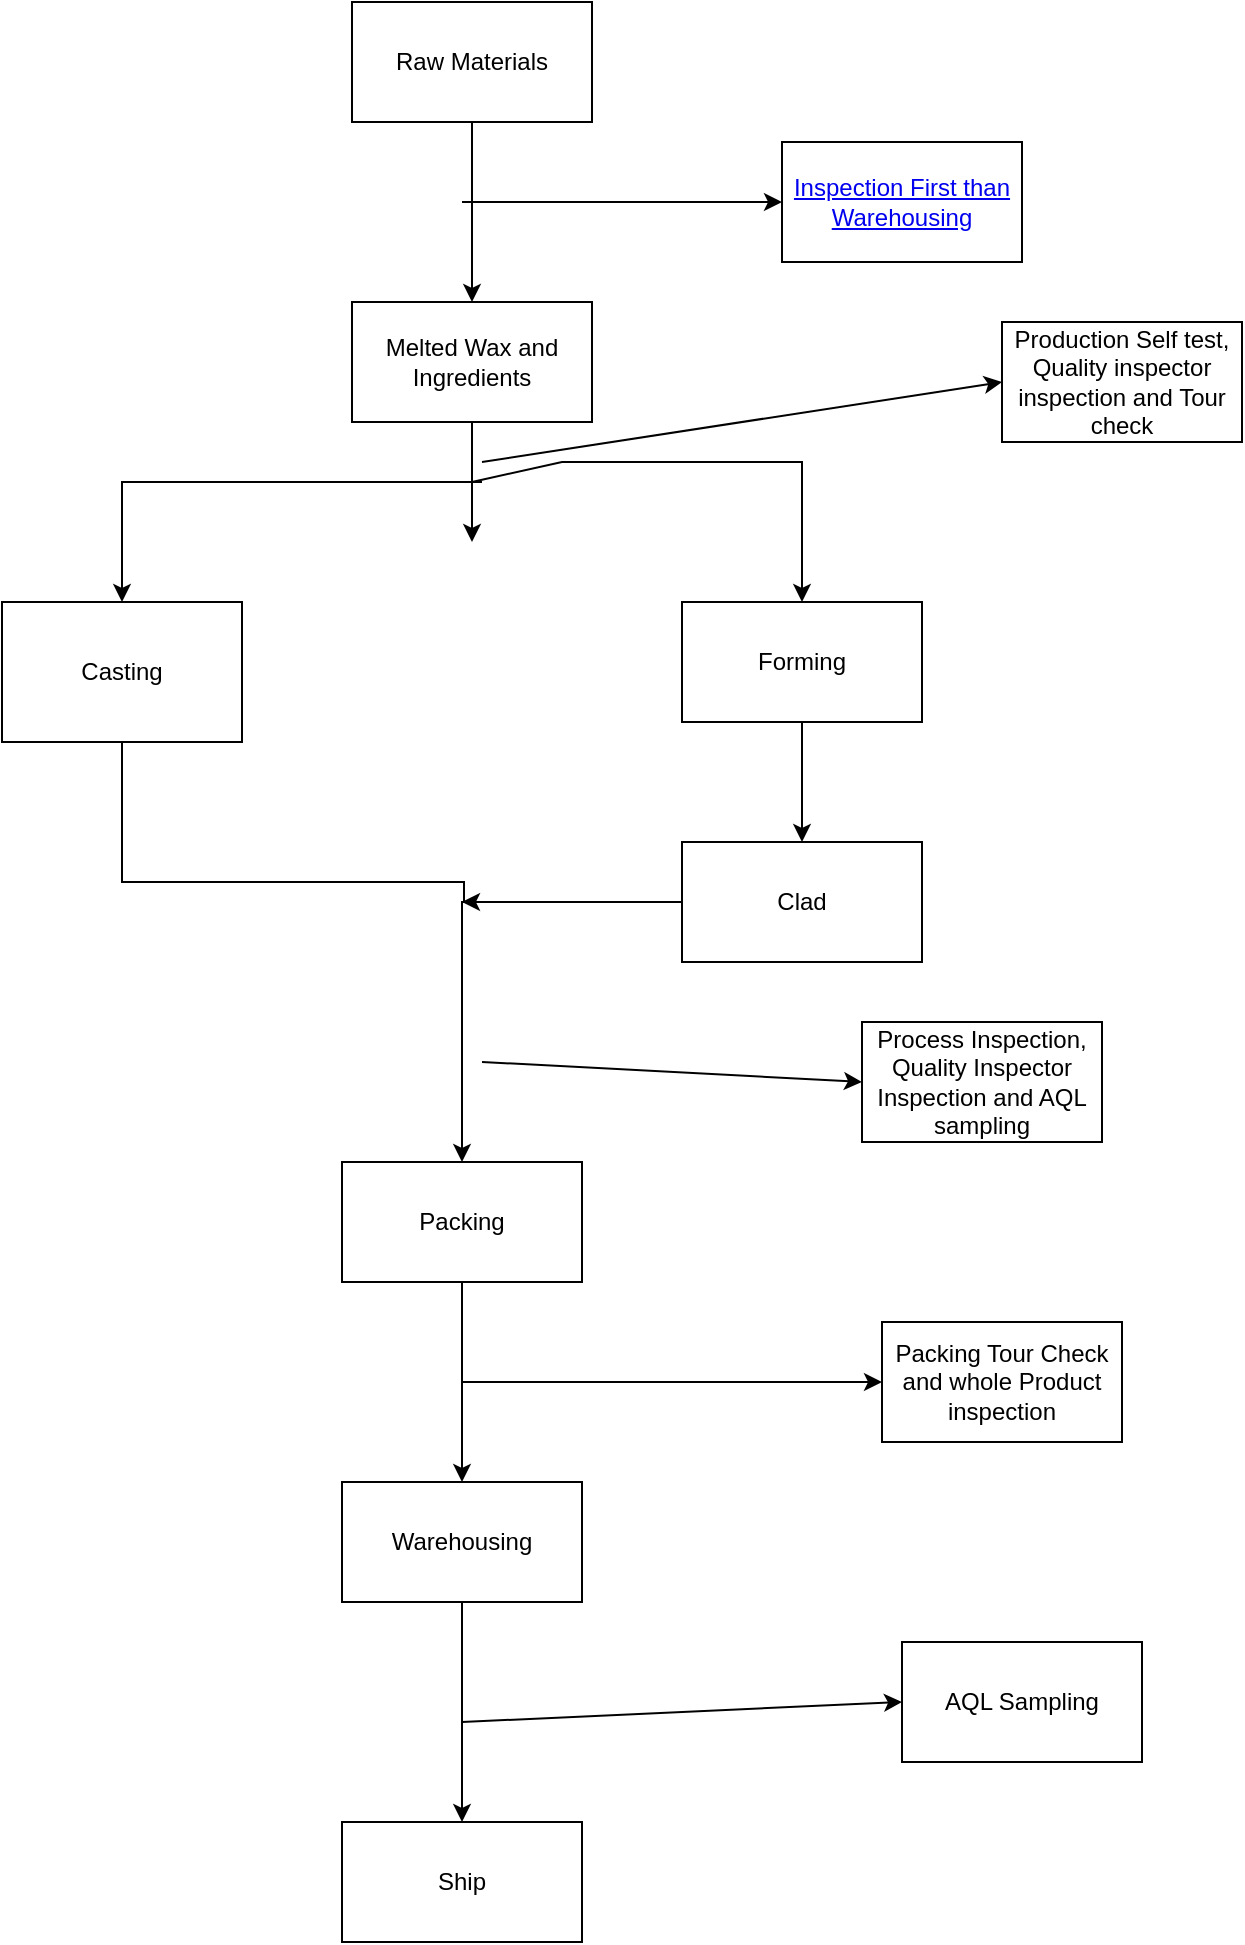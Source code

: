 <mxfile version="26.1.3">
  <diagram name="Page-1" id="Udj7XvtdPMHLShR966YO">
    <mxGraphModel dx="1134" dy="772" grid="1" gridSize="10" guides="1" tooltips="1" connect="1" arrows="1" fold="1" page="1" pageScale="1" pageWidth="850" pageHeight="1100" math="0" shadow="0">
      <root>
        <mxCell id="0" />
        <mxCell id="1" parent="0" />
        <mxCell id="R1bnZ5bymU-rK2gYk2kS-16" value="" style="edgeStyle=orthogonalEdgeStyle;rounded=0;orthogonalLoop=1;jettySize=auto;html=1;" edge="1" parent="1" source="R1bnZ5bymU-rK2gYk2kS-1" target="R1bnZ5bymU-rK2gYk2kS-2">
          <mxGeometry relative="1" as="geometry">
            <Array as="points">
              <mxPoint x="425" y="200" />
              <mxPoint x="425" y="200" />
            </Array>
          </mxGeometry>
        </mxCell>
        <mxCell id="R1bnZ5bymU-rK2gYk2kS-1" value="Raw Materials" style="rounded=0;whiteSpace=wrap;html=1;" vertex="1" parent="1">
          <mxGeometry x="365" y="90" width="120" height="60" as="geometry" />
        </mxCell>
        <mxCell id="R1bnZ5bymU-rK2gYk2kS-2" value="Melted Wax and Ingredients" style="rounded=0;whiteSpace=wrap;html=1;" vertex="1" parent="1">
          <mxGeometry x="365" y="240" width="120" height="60" as="geometry" />
        </mxCell>
        <mxCell id="R1bnZ5bymU-rK2gYk2kS-30" style="edgeStyle=orthogonalEdgeStyle;rounded=0;orthogonalLoop=1;jettySize=auto;html=1;" edge="1" parent="1" source="R1bnZ5bymU-rK2gYk2kS-3">
          <mxGeometry relative="1" as="geometry">
            <mxPoint x="420" y="540" as="targetPoint" />
            <Array as="points">
              <mxPoint x="250" y="530" />
              <mxPoint x="421" y="530" />
            </Array>
          </mxGeometry>
        </mxCell>
        <mxCell id="R1bnZ5bymU-rK2gYk2kS-3" value="Casting" style="rounded=0;whiteSpace=wrap;html=1;" vertex="1" parent="1">
          <mxGeometry x="190" y="390" width="120" height="70" as="geometry" />
        </mxCell>
        <mxCell id="R1bnZ5bymU-rK2gYk2kS-25" value="" style="edgeStyle=orthogonalEdgeStyle;rounded=0;orthogonalLoop=1;jettySize=auto;html=1;" edge="1" parent="1" source="R1bnZ5bymU-rK2gYk2kS-4" target="R1bnZ5bymU-rK2gYk2kS-5">
          <mxGeometry relative="1" as="geometry" />
        </mxCell>
        <mxCell id="R1bnZ5bymU-rK2gYk2kS-4" value="Forming" style="rounded=0;whiteSpace=wrap;html=1;" vertex="1" parent="1">
          <mxGeometry x="530" y="390" width="120" height="60" as="geometry" />
        </mxCell>
        <mxCell id="R1bnZ5bymU-rK2gYk2kS-29" style="edgeStyle=orthogonalEdgeStyle;rounded=0;orthogonalLoop=1;jettySize=auto;html=1;entryX=0.5;entryY=0;entryDx=0;entryDy=0;" edge="1" parent="1" source="R1bnZ5bymU-rK2gYk2kS-5" target="R1bnZ5bymU-rK2gYk2kS-7">
          <mxGeometry relative="1" as="geometry">
            <Array as="points">
              <mxPoint x="420" y="540" />
            </Array>
          </mxGeometry>
        </mxCell>
        <mxCell id="R1bnZ5bymU-rK2gYk2kS-5" value="Clad" style="rounded=0;whiteSpace=wrap;html=1;" vertex="1" parent="1">
          <mxGeometry x="530" y="510" width="120" height="60" as="geometry" />
        </mxCell>
        <mxCell id="R1bnZ5bymU-rK2gYk2kS-33" value="" style="edgeStyle=orthogonalEdgeStyle;rounded=0;orthogonalLoop=1;jettySize=auto;html=1;" edge="1" parent="1" source="R1bnZ5bymU-rK2gYk2kS-7" target="R1bnZ5bymU-rK2gYk2kS-9">
          <mxGeometry relative="1" as="geometry" />
        </mxCell>
        <mxCell id="R1bnZ5bymU-rK2gYk2kS-7" value="Packing" style="rounded=0;whiteSpace=wrap;html=1;" vertex="1" parent="1">
          <mxGeometry x="360" y="670" width="120" height="60" as="geometry" />
        </mxCell>
        <mxCell id="R1bnZ5bymU-rK2gYk2kS-34" value="" style="edgeStyle=orthogonalEdgeStyle;rounded=0;orthogonalLoop=1;jettySize=auto;html=1;" edge="1" parent="1" source="R1bnZ5bymU-rK2gYk2kS-9" target="R1bnZ5bymU-rK2gYk2kS-10">
          <mxGeometry relative="1" as="geometry" />
        </mxCell>
        <mxCell id="R1bnZ5bymU-rK2gYk2kS-9" value="Warehousing" style="rounded=0;whiteSpace=wrap;html=1;" vertex="1" parent="1">
          <mxGeometry x="360" y="830" width="120" height="60" as="geometry" />
        </mxCell>
        <mxCell id="R1bnZ5bymU-rK2gYk2kS-10" value="Ship" style="rounded=0;whiteSpace=wrap;html=1;" vertex="1" parent="1">
          <mxGeometry x="360" y="1000" width="120" height="60" as="geometry" />
        </mxCell>
        <mxCell id="R1bnZ5bymU-rK2gYk2kS-11" value="&lt;a href=&quot;https://github.com/LearningKhimesra/Automated_candle_manufacturing/blob/main/Inspection First than Warehousing&quot;&gt;Inspection First than Warehousing&lt;/a&gt;" style="rounded=0;whiteSpace=wrap;html=1;" vertex="1" parent="1">
          <mxGeometry x="580" y="160" width="120" height="60" as="geometry" />
        </mxCell>
        <mxCell id="R1bnZ5bymU-rK2gYk2kS-12" value="Production Self test, Quality inspector inspection and Tour check" style="rounded=0;whiteSpace=wrap;html=1;" vertex="1" parent="1">
          <mxGeometry x="690" y="250" width="120" height="60" as="geometry" />
        </mxCell>
        <mxCell id="R1bnZ5bymU-rK2gYk2kS-13" value="Process Inspection, Quality Inspector Inspection and AQL sampling" style="rounded=0;whiteSpace=wrap;html=1;" vertex="1" parent="1">
          <mxGeometry x="620" y="600" width="120" height="60" as="geometry" />
        </mxCell>
        <mxCell id="R1bnZ5bymU-rK2gYk2kS-14" value="Packing Tour Check and whole Product inspection" style="rounded=0;whiteSpace=wrap;html=1;" vertex="1" parent="1">
          <mxGeometry x="630" y="750" width="120" height="60" as="geometry" />
        </mxCell>
        <mxCell id="R1bnZ5bymU-rK2gYk2kS-15" value="AQL Sampling" style="rounded=0;whiteSpace=wrap;html=1;" vertex="1" parent="1">
          <mxGeometry x="640" y="910" width="120" height="60" as="geometry" />
        </mxCell>
        <mxCell id="R1bnZ5bymU-rK2gYk2kS-20" value="" style="endArrow=classic;html=1;rounded=0;entryX=0;entryY=0.5;entryDx=0;entryDy=0;" edge="1" parent="1" target="R1bnZ5bymU-rK2gYk2kS-11">
          <mxGeometry width="50" height="50" relative="1" as="geometry">
            <mxPoint x="420" y="190" as="sourcePoint" />
            <mxPoint x="450" y="470" as="targetPoint" />
          </mxGeometry>
        </mxCell>
        <mxCell id="R1bnZ5bymU-rK2gYk2kS-22" value="" style="endArrow=classic;html=1;rounded=0;exitX=0.5;exitY=1;exitDx=0;exitDy=0;" edge="1" parent="1" source="R1bnZ5bymU-rK2gYk2kS-2">
          <mxGeometry width="50" height="50" relative="1" as="geometry">
            <mxPoint x="400" y="520" as="sourcePoint" />
            <mxPoint x="425" y="360" as="targetPoint" />
          </mxGeometry>
        </mxCell>
        <mxCell id="R1bnZ5bymU-rK2gYk2kS-23" value="" style="endArrow=classic;html=1;rounded=0;entryX=0.5;entryY=0;entryDx=0;entryDy=0;" edge="1" parent="1" target="R1bnZ5bymU-rK2gYk2kS-3">
          <mxGeometry width="50" height="50" relative="1" as="geometry">
            <mxPoint x="430" y="330" as="sourcePoint" />
            <mxPoint x="450" y="470" as="targetPoint" />
            <Array as="points">
              <mxPoint x="250" y="330" />
            </Array>
          </mxGeometry>
        </mxCell>
        <mxCell id="R1bnZ5bymU-rK2gYk2kS-24" value="" style="endArrow=classic;html=1;rounded=0;entryX=0.5;entryY=0;entryDx=0;entryDy=0;" edge="1" parent="1" target="R1bnZ5bymU-rK2gYk2kS-4">
          <mxGeometry width="50" height="50" relative="1" as="geometry">
            <mxPoint x="425" y="330" as="sourcePoint" />
            <mxPoint x="455" y="460" as="targetPoint" />
            <Array as="points">
              <mxPoint x="470" y="320" />
              <mxPoint x="590" y="320" />
            </Array>
          </mxGeometry>
        </mxCell>
        <mxCell id="R1bnZ5bymU-rK2gYk2kS-31" value="" style="endArrow=classic;html=1;rounded=0;entryX=0;entryY=0.5;entryDx=0;entryDy=0;" edge="1" parent="1" target="R1bnZ5bymU-rK2gYk2kS-13">
          <mxGeometry width="50" height="50" relative="1" as="geometry">
            <mxPoint x="430" y="620" as="sourcePoint" />
            <mxPoint x="450" y="670" as="targetPoint" />
          </mxGeometry>
        </mxCell>
        <mxCell id="R1bnZ5bymU-rK2gYk2kS-32" value="" style="endArrow=classic;html=1;rounded=0;" edge="1" parent="1">
          <mxGeometry width="50" height="50" relative="1" as="geometry">
            <mxPoint x="430" y="320" as="sourcePoint" />
            <mxPoint x="690" y="280" as="targetPoint" />
          </mxGeometry>
        </mxCell>
        <mxCell id="R1bnZ5bymU-rK2gYk2kS-35" value="" style="endArrow=classic;html=1;rounded=0;" edge="1" parent="1" target="R1bnZ5bymU-rK2gYk2kS-14">
          <mxGeometry width="50" height="50" relative="1" as="geometry">
            <mxPoint x="420" y="780" as="sourcePoint" />
            <mxPoint x="450" y="770" as="targetPoint" />
          </mxGeometry>
        </mxCell>
        <mxCell id="R1bnZ5bymU-rK2gYk2kS-36" value="" style="endArrow=classic;html=1;rounded=0;entryX=0;entryY=0.5;entryDx=0;entryDy=0;" edge="1" parent="1" target="R1bnZ5bymU-rK2gYk2kS-15">
          <mxGeometry width="50" height="50" relative="1" as="geometry">
            <mxPoint x="420" y="950" as="sourcePoint" />
            <mxPoint x="450" y="770" as="targetPoint" />
          </mxGeometry>
        </mxCell>
      </root>
    </mxGraphModel>
  </diagram>
</mxfile>
